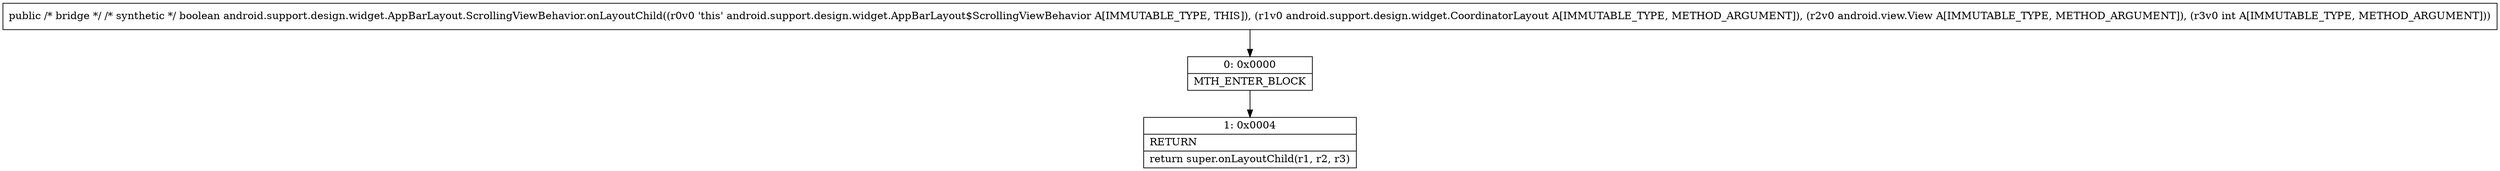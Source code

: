 digraph "CFG forandroid.support.design.widget.AppBarLayout.ScrollingViewBehavior.onLayoutChild(Landroid\/support\/design\/widget\/CoordinatorLayout;Landroid\/view\/View;I)Z" {
Node_0 [shape=record,label="{0\:\ 0x0000|MTH_ENTER_BLOCK\l}"];
Node_1 [shape=record,label="{1\:\ 0x0004|RETURN\l|return super.onLayoutChild(r1, r2, r3)\l}"];
MethodNode[shape=record,label="{public \/* bridge *\/ \/* synthetic *\/ boolean android.support.design.widget.AppBarLayout.ScrollingViewBehavior.onLayoutChild((r0v0 'this' android.support.design.widget.AppBarLayout$ScrollingViewBehavior A[IMMUTABLE_TYPE, THIS]), (r1v0 android.support.design.widget.CoordinatorLayout A[IMMUTABLE_TYPE, METHOD_ARGUMENT]), (r2v0 android.view.View A[IMMUTABLE_TYPE, METHOD_ARGUMENT]), (r3v0 int A[IMMUTABLE_TYPE, METHOD_ARGUMENT])) }"];
MethodNode -> Node_0;
Node_0 -> Node_1;
}

